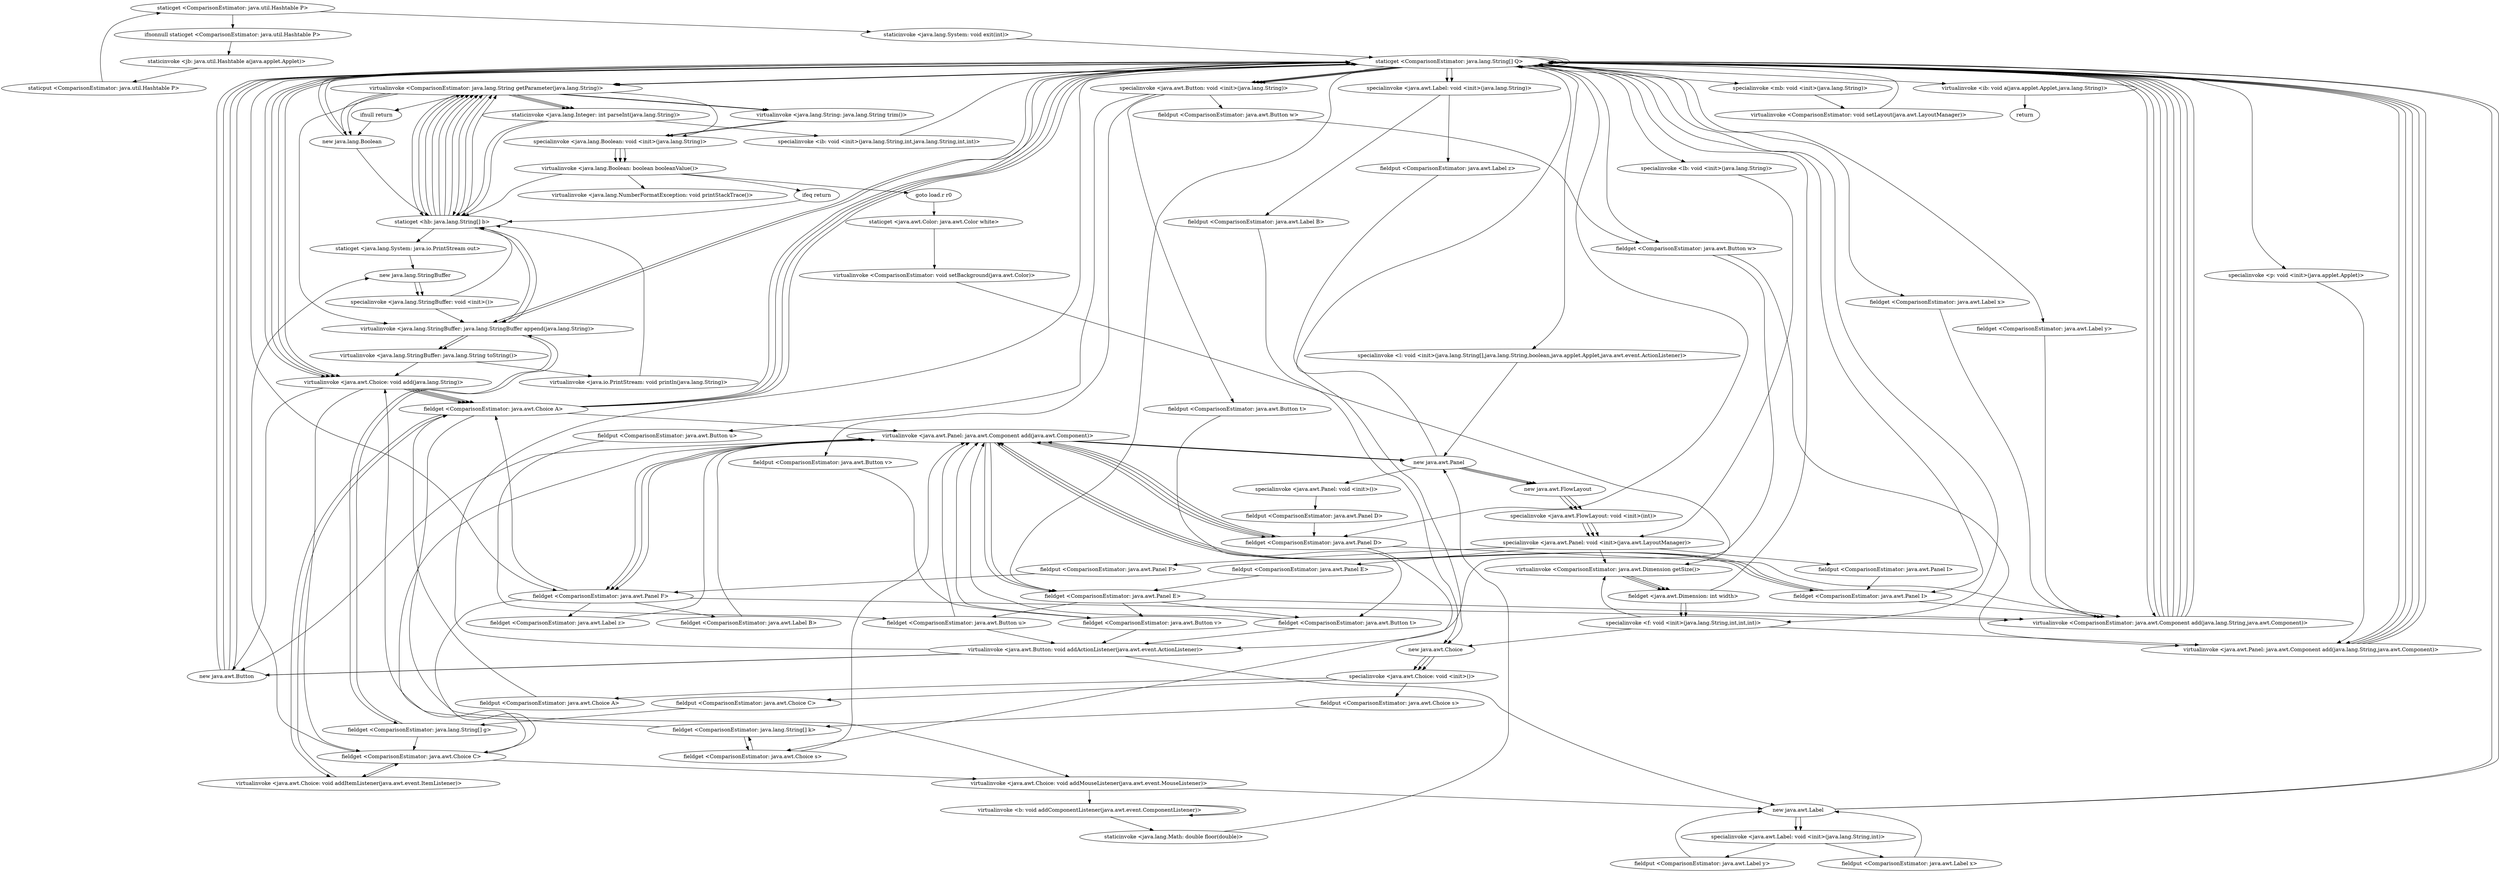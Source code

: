 digraph "" {
"staticget <ComparisonEstimator: java.util.Hashtable P>";
 "staticget <ComparisonEstimator: java.util.Hashtable P>"->"ifnonnull staticget <ComparisonEstimator: java.util.Hashtable P>";
 "ifnonnull staticget <ComparisonEstimator: java.util.Hashtable P>"->"staticinvoke <jb: java.util.Hashtable a(java.applet.Applet)>";
 "staticinvoke <jb: java.util.Hashtable a(java.applet.Applet)>"->"staticput <ComparisonEstimator: java.util.Hashtable P>";
 "staticput <ComparisonEstimator: java.util.Hashtable P>"->"staticget <ComparisonEstimator: java.util.Hashtable P>";
 "staticget <ComparisonEstimator: java.util.Hashtable P>"->"staticinvoke <java.lang.System: void exit(int)>";
 "staticinvoke <java.lang.System: void exit(int)>"->"staticget <ComparisonEstimator: java.lang.String[] Q>";
 "staticget <ComparisonEstimator: java.lang.String[] Q>"->"virtualinvoke <ComparisonEstimator: java.lang.String getParameter(java.lang.String)>";
 "virtualinvoke <ComparisonEstimator: java.lang.String getParameter(java.lang.String)>"->"new java.lang.Boolean";
 "new java.lang.Boolean"->"staticget <ComparisonEstimator: java.lang.String[] Q>";
 "staticget <ComparisonEstimator: java.lang.String[] Q>"->"virtualinvoke <ComparisonEstimator: java.lang.String getParameter(java.lang.String)>";
 "virtualinvoke <ComparisonEstimator: java.lang.String getParameter(java.lang.String)>"->"virtualinvoke <java.lang.String: java.lang.String trim()>";
 "virtualinvoke <java.lang.String: java.lang.String trim()>"->"specialinvoke <java.lang.Boolean: void <init>(java.lang.String)>";
 "specialinvoke <java.lang.Boolean: void <init>(java.lang.String)>"->"virtualinvoke <java.lang.Boolean: boolean booleanValue()>";
 "virtualinvoke <java.lang.Boolean: boolean booleanValue()>"->"goto load.r r0";
 "goto load.r r0"->"staticget <java.awt.Color: java.awt.Color white>";
 "staticget <java.awt.Color: java.awt.Color white>"->"virtualinvoke <ComparisonEstimator: void setBackground(java.awt.Color)>";
 "virtualinvoke <ComparisonEstimator: void setBackground(java.awt.Color)>"->"virtualinvoke <ComparisonEstimator: java.awt.Dimension getSize()>";
 "virtualinvoke <ComparisonEstimator: java.awt.Dimension getSize()>"->"fieldget <java.awt.Dimension: int width>";
 "fieldget <java.awt.Dimension: int width>"->"specialinvoke <f: void <init>(java.lang.String,int,int,int)>";
 "specialinvoke <f: void <init>(java.lang.String,int,int,int)>"->"virtualinvoke <ComparisonEstimator: java.awt.Dimension getSize()>";
 "virtualinvoke <ComparisonEstimator: java.awt.Dimension getSize()>"->"fieldget <java.awt.Dimension: int width>";
 "fieldget <java.awt.Dimension: int width>"->"specialinvoke <f: void <init>(java.lang.String,int,int,int)>";
 "specialinvoke <f: void <init>(java.lang.String,int,int,int)>"->"new java.awt.Choice";
 "new java.awt.Choice"->"specialinvoke <java.awt.Choice: void <init>()>";
 "specialinvoke <java.awt.Choice: void <init>()>"->"fieldput <ComparisonEstimator: java.awt.Choice s>";
 "fieldput <ComparisonEstimator: java.awt.Choice s>"->"fieldget <ComparisonEstimator: java.lang.String[] k>";
 "fieldget <ComparisonEstimator: java.lang.String[] k>"->"fieldget <ComparisonEstimator: java.awt.Choice s>";
 "fieldget <ComparisonEstimator: java.awt.Choice s>"->"fieldget <ComparisonEstimator: java.lang.String[] k>";
 "fieldget <ComparisonEstimator: java.lang.String[] k>"->"virtualinvoke <java.awt.Choice: void add(java.lang.String)>";
 "virtualinvoke <java.awt.Choice: void add(java.lang.String)>"->"new java.awt.Button";
 "new java.awt.Button"->"staticget <ComparisonEstimator: java.lang.String[] Q>";
 "staticget <ComparisonEstimator: java.lang.String[] Q>"->"specialinvoke <java.awt.Button: void <init>(java.lang.String)>";
 "specialinvoke <java.awt.Button: void <init>(java.lang.String)>"->"fieldput <ComparisonEstimator: java.awt.Button t>";
 "fieldput <ComparisonEstimator: java.awt.Button t>"->"fieldget <ComparisonEstimator: java.awt.Button t>";
 "fieldget <ComparisonEstimator: java.awt.Button t>"->"virtualinvoke <java.awt.Button: void addActionListener(java.awt.event.ActionListener)>";
 "virtualinvoke <java.awt.Button: void addActionListener(java.awt.event.ActionListener)>"->"new java.awt.Button";
 "new java.awt.Button"->"staticget <ComparisonEstimator: java.lang.String[] Q>";
 "staticget <ComparisonEstimator: java.lang.String[] Q>"->"specialinvoke <java.awt.Button: void <init>(java.lang.String)>";
 "specialinvoke <java.awt.Button: void <init>(java.lang.String)>"->"fieldput <ComparisonEstimator: java.awt.Button u>";
 "fieldput <ComparisonEstimator: java.awt.Button u>"->"fieldget <ComparisonEstimator: java.awt.Button u>";
 "fieldget <ComparisonEstimator: java.awt.Button u>"->"virtualinvoke <java.awt.Button: void addActionListener(java.awt.event.ActionListener)>";
 "virtualinvoke <java.awt.Button: void addActionListener(java.awt.event.ActionListener)>"->"new java.awt.Button";
 "new java.awt.Button"->"staticget <ComparisonEstimator: java.lang.String[] Q>";
 "staticget <ComparisonEstimator: java.lang.String[] Q>"->"specialinvoke <java.awt.Button: void <init>(java.lang.String)>";
 "specialinvoke <java.awt.Button: void <init>(java.lang.String)>"->"fieldput <ComparisonEstimator: java.awt.Button v>";
 "fieldput <ComparisonEstimator: java.awt.Button v>"->"fieldget <ComparisonEstimator: java.awt.Button v>";
 "fieldget <ComparisonEstimator: java.awt.Button v>"->"virtualinvoke <java.awt.Button: void addActionListener(java.awt.event.ActionListener)>";
 "virtualinvoke <java.awt.Button: void addActionListener(java.awt.event.ActionListener)>"->"new java.awt.Label";
 "new java.awt.Label"->"specialinvoke <java.awt.Label: void <init>(java.lang.String,int)>";
 "specialinvoke <java.awt.Label: void <init>(java.lang.String,int)>"->"fieldput <ComparisonEstimator: java.awt.Label x>";
 "fieldput <ComparisonEstimator: java.awt.Label x>"->"new java.awt.Label";
 "new java.awt.Label"->"specialinvoke <java.awt.Label: void <init>(java.lang.String,int)>";
 "specialinvoke <java.awt.Label: void <init>(java.lang.String,int)>"->"fieldput <ComparisonEstimator: java.awt.Label y>";
 "fieldput <ComparisonEstimator: java.awt.Label y>"->"new java.awt.Label";
 "new java.awt.Label"->"staticget <ComparisonEstimator: java.lang.String[] Q>";
 "staticget <ComparisonEstimator: java.lang.String[] Q>"->"specialinvoke <java.awt.Label: void <init>(java.lang.String)>";
 "specialinvoke <java.awt.Label: void <init>(java.lang.String)>"->"fieldput <ComparisonEstimator: java.awt.Label z>";
 "fieldput <ComparisonEstimator: java.awt.Label z>"->"new java.awt.Choice";
 "new java.awt.Choice"->"specialinvoke <java.awt.Choice: void <init>()>";
 "specialinvoke <java.awt.Choice: void <init>()>"->"fieldput <ComparisonEstimator: java.awt.Choice A>";
 "fieldput <ComparisonEstimator: java.awt.Choice A>"->"fieldget <ComparisonEstimator: java.awt.Choice A>";
 "fieldget <ComparisonEstimator: java.awt.Choice A>"->"staticget <ComparisonEstimator: java.lang.String[] Q>";
 "staticget <ComparisonEstimator: java.lang.String[] Q>"->"virtualinvoke <java.awt.Choice: void add(java.lang.String)>";
 "virtualinvoke <java.awt.Choice: void add(java.lang.String)>"->"fieldget <ComparisonEstimator: java.awt.Choice A>";
 "fieldget <ComparisonEstimator: java.awt.Choice A>"->"staticget <ComparisonEstimator: java.lang.String[] Q>";
 "staticget <ComparisonEstimator: java.lang.String[] Q>"->"virtualinvoke <java.awt.Choice: void add(java.lang.String)>";
 "virtualinvoke <java.awt.Choice: void add(java.lang.String)>"->"fieldget <ComparisonEstimator: java.awt.Choice A>";
 "fieldget <ComparisonEstimator: java.awt.Choice A>"->"staticget <ComparisonEstimator: java.lang.String[] Q>";
 "staticget <ComparisonEstimator: java.lang.String[] Q>"->"virtualinvoke <java.awt.Choice: void add(java.lang.String)>";
 "virtualinvoke <java.awt.Choice: void add(java.lang.String)>"->"fieldget <ComparisonEstimator: java.awt.Choice A>";
 "fieldget <ComparisonEstimator: java.awt.Choice A>"->"staticget <ComparisonEstimator: java.lang.String[] Q>";
 "staticget <ComparisonEstimator: java.lang.String[] Q>"->"virtualinvoke <java.awt.Choice: void add(java.lang.String)>";
 "virtualinvoke <java.awt.Choice: void add(java.lang.String)>"->"fieldget <ComparisonEstimator: java.awt.Choice A>";
 "fieldget <ComparisonEstimator: java.awt.Choice A>"->"virtualinvoke <java.awt.Choice: void addItemListener(java.awt.event.ItemListener)>";
 "virtualinvoke <java.awt.Choice: void addItemListener(java.awt.event.ItemListener)>"->"fieldget <ComparisonEstimator: java.awt.Choice A>";
 "fieldget <ComparisonEstimator: java.awt.Choice A>"->"virtualinvoke <java.awt.Choice: void addMouseListener(java.awt.event.MouseListener)>";
 "virtualinvoke <java.awt.Choice: void addMouseListener(java.awt.event.MouseListener)>"->"new java.awt.Label";
 "new java.awt.Label"->"staticget <ComparisonEstimator: java.lang.String[] Q>";
 "staticget <ComparisonEstimator: java.lang.String[] Q>"->"specialinvoke <java.awt.Label: void <init>(java.lang.String)>";
 "specialinvoke <java.awt.Label: void <init>(java.lang.String)>"->"fieldput <ComparisonEstimator: java.awt.Label B>";
 "fieldput <ComparisonEstimator: java.awt.Label B>"->"new java.awt.Choice";
 "new java.awt.Choice"->"specialinvoke <java.awt.Choice: void <init>()>";
 "specialinvoke <java.awt.Choice: void <init>()>"->"fieldput <ComparisonEstimator: java.awt.Choice C>";
 "fieldput <ComparisonEstimator: java.awt.Choice C>"->"fieldget <ComparisonEstimator: java.lang.String[] g>";
 "fieldget <ComparisonEstimator: java.lang.String[] g>"->"fieldget <ComparisonEstimator: java.awt.Choice C>";
 "fieldget <ComparisonEstimator: java.awt.Choice C>"->"new java.lang.StringBuffer";
 "new java.lang.StringBuffer"->"specialinvoke <java.lang.StringBuffer: void <init>()>";
 "specialinvoke <java.lang.StringBuffer: void <init>()>"->"virtualinvoke <java.lang.StringBuffer: java.lang.StringBuffer append(java.lang.String)>";
 "virtualinvoke <java.lang.StringBuffer: java.lang.StringBuffer append(java.lang.String)>"->"fieldget <ComparisonEstimator: java.lang.String[] g>";
 "fieldget <ComparisonEstimator: java.lang.String[] g>"->"virtualinvoke <java.lang.StringBuffer: java.lang.StringBuffer append(java.lang.String)>";
 "virtualinvoke <java.lang.StringBuffer: java.lang.StringBuffer append(java.lang.String)>"->"virtualinvoke <java.lang.StringBuffer: java.lang.String toString()>";
 "virtualinvoke <java.lang.StringBuffer: java.lang.String toString()>"->"virtualinvoke <java.awt.Choice: void add(java.lang.String)>";
 "virtualinvoke <java.awt.Choice: void add(java.lang.String)>"->"fieldget <ComparisonEstimator: java.awt.Choice C>";
 "fieldget <ComparisonEstimator: java.awt.Choice C>"->"virtualinvoke <java.awt.Choice: void addItemListener(java.awt.event.ItemListener)>";
 "virtualinvoke <java.awt.Choice: void addItemListener(java.awt.event.ItemListener)>"->"fieldget <ComparisonEstimator: java.awt.Choice C>";
 "fieldget <ComparisonEstimator: java.awt.Choice C>"->"virtualinvoke <java.awt.Choice: void addMouseListener(java.awt.event.MouseListener)>";
 "virtualinvoke <java.awt.Choice: void addMouseListener(java.awt.event.MouseListener)>"->"virtualinvoke <b: void addComponentListener(java.awt.event.ComponentListener)>";
 "virtualinvoke <b: void addComponentListener(java.awt.event.ComponentListener)>"->"virtualinvoke <b: void addComponentListener(java.awt.event.ComponentListener)>";
 "virtualinvoke <b: void addComponentListener(java.awt.event.ComponentListener)>"->"staticinvoke <java.lang.Math: double floor(double)>";
 "staticinvoke <java.lang.Math: double floor(double)>"->"new java.awt.Panel";
 "new java.awt.Panel"->"specialinvoke <java.awt.Panel: void <init>()>";
 "specialinvoke <java.awt.Panel: void <init>()>"->"fieldput <ComparisonEstimator: java.awt.Panel D>";
 "fieldput <ComparisonEstimator: java.awt.Panel D>"->"fieldget <ComparisonEstimator: java.awt.Panel D>";
 "fieldget <ComparisonEstimator: java.awt.Panel D>"->"virtualinvoke <java.awt.Panel: java.awt.Component add(java.awt.Component)>";
 "virtualinvoke <java.awt.Panel: java.awt.Component add(java.awt.Component)>"->"fieldget <ComparisonEstimator: java.awt.Panel D>";
 "fieldget <ComparisonEstimator: java.awt.Panel D>"->"fieldget <ComparisonEstimator: java.awt.Choice s>";
 "fieldget <ComparisonEstimator: java.awt.Choice s>"->"virtualinvoke <java.awt.Panel: java.awt.Component add(java.awt.Component)>";
 "virtualinvoke <java.awt.Panel: java.awt.Component add(java.awt.Component)>"->"fieldget <ComparisonEstimator: java.awt.Panel D>";
 "fieldget <ComparisonEstimator: java.awt.Panel D>"->"virtualinvoke <java.awt.Panel: java.awt.Component add(java.awt.Component)>";
 "virtualinvoke <java.awt.Panel: java.awt.Component add(java.awt.Component)>"->"new java.awt.Panel";
 "new java.awt.Panel"->"new java.awt.FlowLayout";
 "new java.awt.FlowLayout"->"specialinvoke <java.awt.FlowLayout: void <init>(int)>";
 "specialinvoke <java.awt.FlowLayout: void <init>(int)>"->"specialinvoke <java.awt.Panel: void <init>(java.awt.LayoutManager)>";
 "specialinvoke <java.awt.Panel: void <init>(java.awt.LayoutManager)>"->"fieldput <ComparisonEstimator: java.awt.Panel E>";
 "fieldput <ComparisonEstimator: java.awt.Panel E>"->"fieldget <ComparisonEstimator: java.awt.Panel E>";
 "fieldget <ComparisonEstimator: java.awt.Panel E>"->"fieldget <ComparisonEstimator: java.awt.Button t>";
 "fieldget <ComparisonEstimator: java.awt.Button t>"->"virtualinvoke <java.awt.Panel: java.awt.Component add(java.awt.Component)>";
 "virtualinvoke <java.awt.Panel: java.awt.Component add(java.awt.Component)>"->"fieldget <ComparisonEstimator: java.awt.Panel E>";
 "fieldget <ComparisonEstimator: java.awt.Panel E>"->"fieldget <ComparisonEstimator: java.awt.Button u>";
 "fieldget <ComparisonEstimator: java.awt.Button u>"->"virtualinvoke <java.awt.Panel: java.awt.Component add(java.awt.Component)>";
 "virtualinvoke <java.awt.Panel: java.awt.Component add(java.awt.Component)>"->"fieldget <ComparisonEstimator: java.awt.Panel E>";
 "fieldget <ComparisonEstimator: java.awt.Panel E>"->"fieldget <ComparisonEstimator: java.awt.Button v>";
 "fieldget <ComparisonEstimator: java.awt.Button v>"->"virtualinvoke <java.awt.Panel: java.awt.Component add(java.awt.Component)>";
 "virtualinvoke <java.awt.Panel: java.awt.Component add(java.awt.Component)>"->"new java.awt.Panel";
 "new java.awt.Panel"->"new java.awt.FlowLayout";
 "new java.awt.FlowLayout"->"specialinvoke <java.awt.FlowLayout: void <init>(int)>";
 "specialinvoke <java.awt.FlowLayout: void <init>(int)>"->"specialinvoke <java.awt.Panel: void <init>(java.awt.LayoutManager)>";
 "specialinvoke <java.awt.Panel: void <init>(java.awt.LayoutManager)>"->"fieldput <ComparisonEstimator: java.awt.Panel F>";
 "fieldput <ComparisonEstimator: java.awt.Panel F>"->"fieldget <ComparisonEstimator: java.awt.Panel F>";
 "fieldget <ComparisonEstimator: java.awt.Panel F>"->"fieldget <ComparisonEstimator: java.awt.Label z>";
 "fieldget <ComparisonEstimator: java.awt.Label z>"->"virtualinvoke <java.awt.Panel: java.awt.Component add(java.awt.Component)>";
 "virtualinvoke <java.awt.Panel: java.awt.Component add(java.awt.Component)>"->"fieldget <ComparisonEstimator: java.awt.Panel F>";
 "fieldget <ComparisonEstimator: java.awt.Panel F>"->"fieldget <ComparisonEstimator: java.awt.Choice A>";
 "fieldget <ComparisonEstimator: java.awt.Choice A>"->"virtualinvoke <java.awt.Panel: java.awt.Component add(java.awt.Component)>";
 "virtualinvoke <java.awt.Panel: java.awt.Component add(java.awt.Component)>"->"fieldget <ComparisonEstimator: java.awt.Panel F>";
 "fieldget <ComparisonEstimator: java.awt.Panel F>"->"fieldget <ComparisonEstimator: java.awt.Label B>";
 "fieldget <ComparisonEstimator: java.awt.Label B>"->"virtualinvoke <java.awt.Panel: java.awt.Component add(java.awt.Component)>";
 "virtualinvoke <java.awt.Panel: java.awt.Component add(java.awt.Component)>"->"fieldget <ComparisonEstimator: java.awt.Panel F>";
 "fieldget <ComparisonEstimator: java.awt.Panel F>"->"fieldget <ComparisonEstimator: java.awt.Choice C>";
 "fieldget <ComparisonEstimator: java.awt.Choice C>"->"virtualinvoke <java.awt.Panel: java.awt.Component add(java.awt.Component)>";
 "virtualinvoke <java.awt.Panel: java.awt.Component add(java.awt.Component)>"->"new java.awt.Panel";
 "new java.awt.Panel"->"new java.awt.FlowLayout";
 "new java.awt.FlowLayout"->"specialinvoke <java.awt.FlowLayout: void <init>(int)>";
 "specialinvoke <java.awt.FlowLayout: void <init>(int)>"->"specialinvoke <java.awt.Panel: void <init>(java.awt.LayoutManager)>";
 "specialinvoke <java.awt.Panel: void <init>(java.awt.LayoutManager)>"->"fieldput <ComparisonEstimator: java.awt.Panel I>";
 "fieldput <ComparisonEstimator: java.awt.Panel I>"->"fieldget <ComparisonEstimator: java.awt.Panel I>";
 "fieldget <ComparisonEstimator: java.awt.Panel I>"->"virtualinvoke <java.awt.Panel: java.awt.Component add(java.awt.Component)>";
 "virtualinvoke <java.awt.Panel: java.awt.Component add(java.awt.Component)>"->"fieldget <ComparisonEstimator: java.awt.Panel I>";
 "fieldget <ComparisonEstimator: java.awt.Panel I>"->"virtualinvoke <java.awt.Panel: java.awt.Component add(java.awt.Component)>";
 "virtualinvoke <java.awt.Panel: java.awt.Component add(java.awt.Component)>"->"new java.awt.Button";
 "new java.awt.Button"->"staticget <ComparisonEstimator: java.lang.String[] Q>";
 "staticget <ComparisonEstimator: java.lang.String[] Q>"->"specialinvoke <java.awt.Button: void <init>(java.lang.String)>";
 "specialinvoke <java.awt.Button: void <init>(java.lang.String)>"->"fieldput <ComparisonEstimator: java.awt.Button w>";
 "fieldput <ComparisonEstimator: java.awt.Button w>"->"fieldget <ComparisonEstimator: java.awt.Button w>";
 "fieldget <ComparisonEstimator: java.awt.Button w>"->"virtualinvoke <java.awt.Button: void addActionListener(java.awt.event.ActionListener)>";
 "virtualinvoke <java.awt.Button: void addActionListener(java.awt.event.ActionListener)>"->"staticget <ComparisonEstimator: java.lang.String[] Q>";
 "staticget <ComparisonEstimator: java.lang.String[] Q>"->"staticget <ComparisonEstimator: java.lang.String[] Q>";
 "staticget <ComparisonEstimator: java.lang.String[] Q>"->"staticget <ComparisonEstimator: java.lang.String[] Q>";
 "staticget <ComparisonEstimator: java.lang.String[] Q>"->"staticget <ComparisonEstimator: java.lang.String[] Q>";
 "staticget <ComparisonEstimator: java.lang.String[] Q>"->"specialinvoke <l: void <init>(java.lang.String[],java.lang.String,boolean,java.applet.Applet,java.awt.event.ActionListener)>";
 "specialinvoke <l: void <init>(java.lang.String[],java.lang.String,boolean,java.applet.Applet,java.awt.event.ActionListener)>"->"new java.awt.Panel";
 "new java.awt.Panel"->"staticget <ComparisonEstimator: java.lang.String[] Q>";
 "staticget <ComparisonEstimator: java.lang.String[] Q>"->"specialinvoke <lb: void <init>(java.lang.String)>";
 "specialinvoke <lb: void <init>(java.lang.String)>"->"specialinvoke <java.awt.Panel: void <init>(java.awt.LayoutManager)>";
 "specialinvoke <java.awt.Panel: void <init>(java.awt.LayoutManager)>"->"virtualinvoke <ComparisonEstimator: java.awt.Dimension getSize()>";
 "virtualinvoke <ComparisonEstimator: java.awt.Dimension getSize()>"->"fieldget <java.awt.Dimension: int width>";
 "fieldget <java.awt.Dimension: int width>"->"staticget <ComparisonEstimator: java.lang.String[] Q>";
 "staticget <ComparisonEstimator: java.lang.String[] Q>"->"fieldget <ComparisonEstimator: java.awt.Button w>";
 "fieldget <ComparisonEstimator: java.awt.Button w>"->"virtualinvoke <java.awt.Panel: java.awt.Component add(java.lang.String,java.awt.Component)>";
 "virtualinvoke <java.awt.Panel: java.awt.Component add(java.lang.String,java.awt.Component)>"->"staticget <ComparisonEstimator: java.lang.String[] Q>";
 "staticget <ComparisonEstimator: java.lang.String[] Q>"->"virtualinvoke <java.awt.Panel: java.awt.Component add(java.lang.String,java.awt.Component)>";
 "virtualinvoke <java.awt.Panel: java.awt.Component add(java.lang.String,java.awt.Component)>"->"staticget <ComparisonEstimator: java.lang.String[] Q>";
 "staticget <ComparisonEstimator: java.lang.String[] Q>"->"specialinvoke <f: void <init>(java.lang.String,int,int,int)>";
 "specialinvoke <f: void <init>(java.lang.String,int,int,int)>"->"virtualinvoke <java.awt.Panel: java.awt.Component add(java.lang.String,java.awt.Component)>";
 "virtualinvoke <java.awt.Panel: java.awt.Component add(java.lang.String,java.awt.Component)>"->"staticget <ComparisonEstimator: java.lang.String[] Q>";
 "staticget <ComparisonEstimator: java.lang.String[] Q>"->"specialinvoke <p: void <init>(java.applet.Applet)>";
 "specialinvoke <p: void <init>(java.applet.Applet)>"->"virtualinvoke <java.awt.Panel: java.awt.Component add(java.lang.String,java.awt.Component)>";
 "virtualinvoke <java.awt.Panel: java.awt.Component add(java.lang.String,java.awt.Component)>"->"staticget <ComparisonEstimator: java.lang.String[] Q>";
 "staticget <ComparisonEstimator: java.lang.String[] Q>"->"specialinvoke <mb: void <init>(java.lang.String)>";
 "specialinvoke <mb: void <init>(java.lang.String)>"->"virtualinvoke <ComparisonEstimator: void setLayout(java.awt.LayoutManager)>";
 "virtualinvoke <ComparisonEstimator: void setLayout(java.awt.LayoutManager)>"->"staticget <ComparisonEstimator: java.lang.String[] Q>";
 "staticget <ComparisonEstimator: java.lang.String[] Q>"->"fieldget <ComparisonEstimator: java.awt.Panel D>";
 "fieldget <ComparisonEstimator: java.awt.Panel D>"->"virtualinvoke <ComparisonEstimator: java.awt.Component add(java.lang.String,java.awt.Component)>";
 "virtualinvoke <ComparisonEstimator: java.awt.Component add(java.lang.String,java.awt.Component)>"->"staticget <ComparisonEstimator: java.lang.String[] Q>";
 "staticget <ComparisonEstimator: java.lang.String[] Q>"->"fieldget <ComparisonEstimator: java.awt.Panel E>";
 "fieldget <ComparisonEstimator: java.awt.Panel E>"->"virtualinvoke <ComparisonEstimator: java.awt.Component add(java.lang.String,java.awt.Component)>";
 "virtualinvoke <ComparisonEstimator: java.awt.Component add(java.lang.String,java.awt.Component)>"->"staticget <ComparisonEstimator: java.lang.String[] Q>";
 "staticget <ComparisonEstimator: java.lang.String[] Q>"->"fieldget <ComparisonEstimator: java.awt.Panel F>";
 "fieldget <ComparisonEstimator: java.awt.Panel F>"->"virtualinvoke <ComparisonEstimator: java.awt.Component add(java.lang.String,java.awt.Component)>";
 "virtualinvoke <ComparisonEstimator: java.awt.Component add(java.lang.String,java.awt.Component)>"->"staticget <ComparisonEstimator: java.lang.String[] Q>";
 "staticget <ComparisonEstimator: java.lang.String[] Q>"->"fieldget <ComparisonEstimator: java.awt.Label x>";
 "fieldget <ComparisonEstimator: java.awt.Label x>"->"virtualinvoke <ComparisonEstimator: java.awt.Component add(java.lang.String,java.awt.Component)>";
 "virtualinvoke <ComparisonEstimator: java.awt.Component add(java.lang.String,java.awt.Component)>"->"staticget <ComparisonEstimator: java.lang.String[] Q>";
 "staticget <ComparisonEstimator: java.lang.String[] Q>"->"fieldget <ComparisonEstimator: java.awt.Label y>";
 "fieldget <ComparisonEstimator: java.awt.Label y>"->"virtualinvoke <ComparisonEstimator: java.awt.Component add(java.lang.String,java.awt.Component)>";
 "virtualinvoke <ComparisonEstimator: java.awt.Component add(java.lang.String,java.awt.Component)>"->"staticget <ComparisonEstimator: java.lang.String[] Q>";
 "staticget <ComparisonEstimator: java.lang.String[] Q>"->"fieldget <ComparisonEstimator: java.awt.Panel I>";
 "fieldget <ComparisonEstimator: java.awt.Panel I>"->"virtualinvoke <ComparisonEstimator: java.awt.Component add(java.lang.String,java.awt.Component)>";
 "virtualinvoke <ComparisonEstimator: java.awt.Component add(java.lang.String,java.awt.Component)>"->"staticget <ComparisonEstimator: java.lang.String[] Q>";
 "staticget <ComparisonEstimator: java.lang.String[] Q>"->"virtualinvoke <ComparisonEstimator: java.awt.Component add(java.lang.String,java.awt.Component)>";
 "virtualinvoke <ComparisonEstimator: java.awt.Component add(java.lang.String,java.awt.Component)>"->"staticget <ComparisonEstimator: java.lang.String[] Q>";
 "staticget <ComparisonEstimator: java.lang.String[] Q>"->"virtualinvoke <ComparisonEstimator: java.lang.String getParameter(java.lang.String)>";
 "virtualinvoke <ComparisonEstimator: java.lang.String getParameter(java.lang.String)>"->"new java.lang.Boolean";
 "new java.lang.Boolean"->"staticget <ComparisonEstimator: java.lang.String[] Q>";
 "staticget <ComparisonEstimator: java.lang.String[] Q>"->"virtualinvoke <ComparisonEstimator: java.lang.String getParameter(java.lang.String)>";
 "virtualinvoke <ComparisonEstimator: java.lang.String getParameter(java.lang.String)>"->"virtualinvoke <java.lang.String: java.lang.String trim()>";
 "virtualinvoke <java.lang.String: java.lang.String trim()>"->"specialinvoke <java.lang.Boolean: void <init>(java.lang.String)>";
 "specialinvoke <java.lang.Boolean: void <init>(java.lang.String)>"->"virtualinvoke <java.lang.Boolean: boolean booleanValue()>";
 "virtualinvoke <java.lang.Boolean: boolean booleanValue()>"->"staticget <hb: java.lang.String[] b>";
 "staticget <hb: java.lang.String[] b>"->"staticget <java.lang.System: java.io.PrintStream out>";
 "staticget <java.lang.System: java.io.PrintStream out>"->"new java.lang.StringBuffer";
 "new java.lang.StringBuffer"->"specialinvoke <java.lang.StringBuffer: void <init>()>";
 "specialinvoke <java.lang.StringBuffer: void <init>()>"->"staticget <hb: java.lang.String[] b>";
 "staticget <hb: java.lang.String[] b>"->"virtualinvoke <java.lang.StringBuffer: java.lang.StringBuffer append(java.lang.String)>";
 "virtualinvoke <java.lang.StringBuffer: java.lang.StringBuffer append(java.lang.String)>"->"staticget <ComparisonEstimator: java.lang.String[] Q>";
 "staticget <ComparisonEstimator: java.lang.String[] Q>"->"virtualinvoke <java.lang.StringBuffer: java.lang.StringBuffer append(java.lang.String)>";
 "virtualinvoke <java.lang.StringBuffer: java.lang.StringBuffer append(java.lang.String)>"->"staticget <hb: java.lang.String[] b>";
 "staticget <hb: java.lang.String[] b>"->"virtualinvoke <ComparisonEstimator: java.lang.String getParameter(java.lang.String)>";
 "virtualinvoke <ComparisonEstimator: java.lang.String getParameter(java.lang.String)>"->"virtualinvoke <java.lang.StringBuffer: java.lang.StringBuffer append(java.lang.String)>";
 "virtualinvoke <java.lang.StringBuffer: java.lang.StringBuffer append(java.lang.String)>"->"virtualinvoke <java.lang.StringBuffer: java.lang.String toString()>";
 "virtualinvoke <java.lang.StringBuffer: java.lang.String toString()>"->"virtualinvoke <java.io.PrintStream: void println(java.lang.String)>";
 "virtualinvoke <java.io.PrintStream: void println(java.lang.String)>"->"staticget <hb: java.lang.String[] b>";
 "staticget <hb: java.lang.String[] b>"->"virtualinvoke <ComparisonEstimator: java.lang.String getParameter(java.lang.String)>";
 "virtualinvoke <ComparisonEstimator: java.lang.String getParameter(java.lang.String)>"->"ifnull return";
 "ifnull return"->"new java.lang.Boolean";
 "new java.lang.Boolean"->"staticget <hb: java.lang.String[] b>";
 "staticget <hb: java.lang.String[] b>"->"virtualinvoke <ComparisonEstimator: java.lang.String getParameter(java.lang.String)>";
 "virtualinvoke <ComparisonEstimator: java.lang.String getParameter(java.lang.String)>"->"specialinvoke <java.lang.Boolean: void <init>(java.lang.String)>";
 "specialinvoke <java.lang.Boolean: void <init>(java.lang.String)>"->"virtualinvoke <java.lang.Boolean: boolean booleanValue()>";
 "virtualinvoke <java.lang.Boolean: boolean booleanValue()>"->"ifeq return";
 "ifeq return"->"staticget <hb: java.lang.String[] b>";
 "staticget <hb: java.lang.String[] b>"->"virtualinvoke <ComparisonEstimator: java.lang.String getParameter(java.lang.String)>";
 "virtualinvoke <ComparisonEstimator: java.lang.String getParameter(java.lang.String)>"->"staticget <hb: java.lang.String[] b>";
 "staticget <hb: java.lang.String[] b>"->"virtualinvoke <ComparisonEstimator: java.lang.String getParameter(java.lang.String)>";
 "virtualinvoke <ComparisonEstimator: java.lang.String getParameter(java.lang.String)>"->"staticinvoke <java.lang.Integer: int parseInt(java.lang.String)>";
 "staticinvoke <java.lang.Integer: int parseInt(java.lang.String)>"->"staticget <hb: java.lang.String[] b>";
 "staticget <hb: java.lang.String[] b>"->"virtualinvoke <ComparisonEstimator: java.lang.String getParameter(java.lang.String)>";
 "virtualinvoke <ComparisonEstimator: java.lang.String getParameter(java.lang.String)>"->"staticget <hb: java.lang.String[] b>";
 "staticget <hb: java.lang.String[] b>"->"virtualinvoke <ComparisonEstimator: java.lang.String getParameter(java.lang.String)>";
 "virtualinvoke <ComparisonEstimator: java.lang.String getParameter(java.lang.String)>"->"staticinvoke <java.lang.Integer: int parseInt(java.lang.String)>";
 "staticinvoke <java.lang.Integer: int parseInt(java.lang.String)>"->"staticget <hb: java.lang.String[] b>";
 "staticget <hb: java.lang.String[] b>"->"virtualinvoke <ComparisonEstimator: java.lang.String getParameter(java.lang.String)>";
 "virtualinvoke <ComparisonEstimator: java.lang.String getParameter(java.lang.String)>"->"staticinvoke <java.lang.Integer: int parseInt(java.lang.String)>";
 "staticinvoke <java.lang.Integer: int parseInt(java.lang.String)>"->"specialinvoke <ib: void <init>(java.lang.String,int,java.lang.String,int,int)>";
 "specialinvoke <ib: void <init>(java.lang.String,int,java.lang.String,int,int)>"->"staticget <ComparisonEstimator: java.lang.String[] Q>";
 "staticget <ComparisonEstimator: java.lang.String[] Q>"->"virtualinvoke <ib: void a(java.applet.Applet,java.lang.String)>";
 "virtualinvoke <ib: void a(java.applet.Applet,java.lang.String)>"->"return";
 "virtualinvoke <java.lang.Boolean: boolean booleanValue()>"->"virtualinvoke <java.lang.NumberFormatException: void printStackTrace()>";
}
